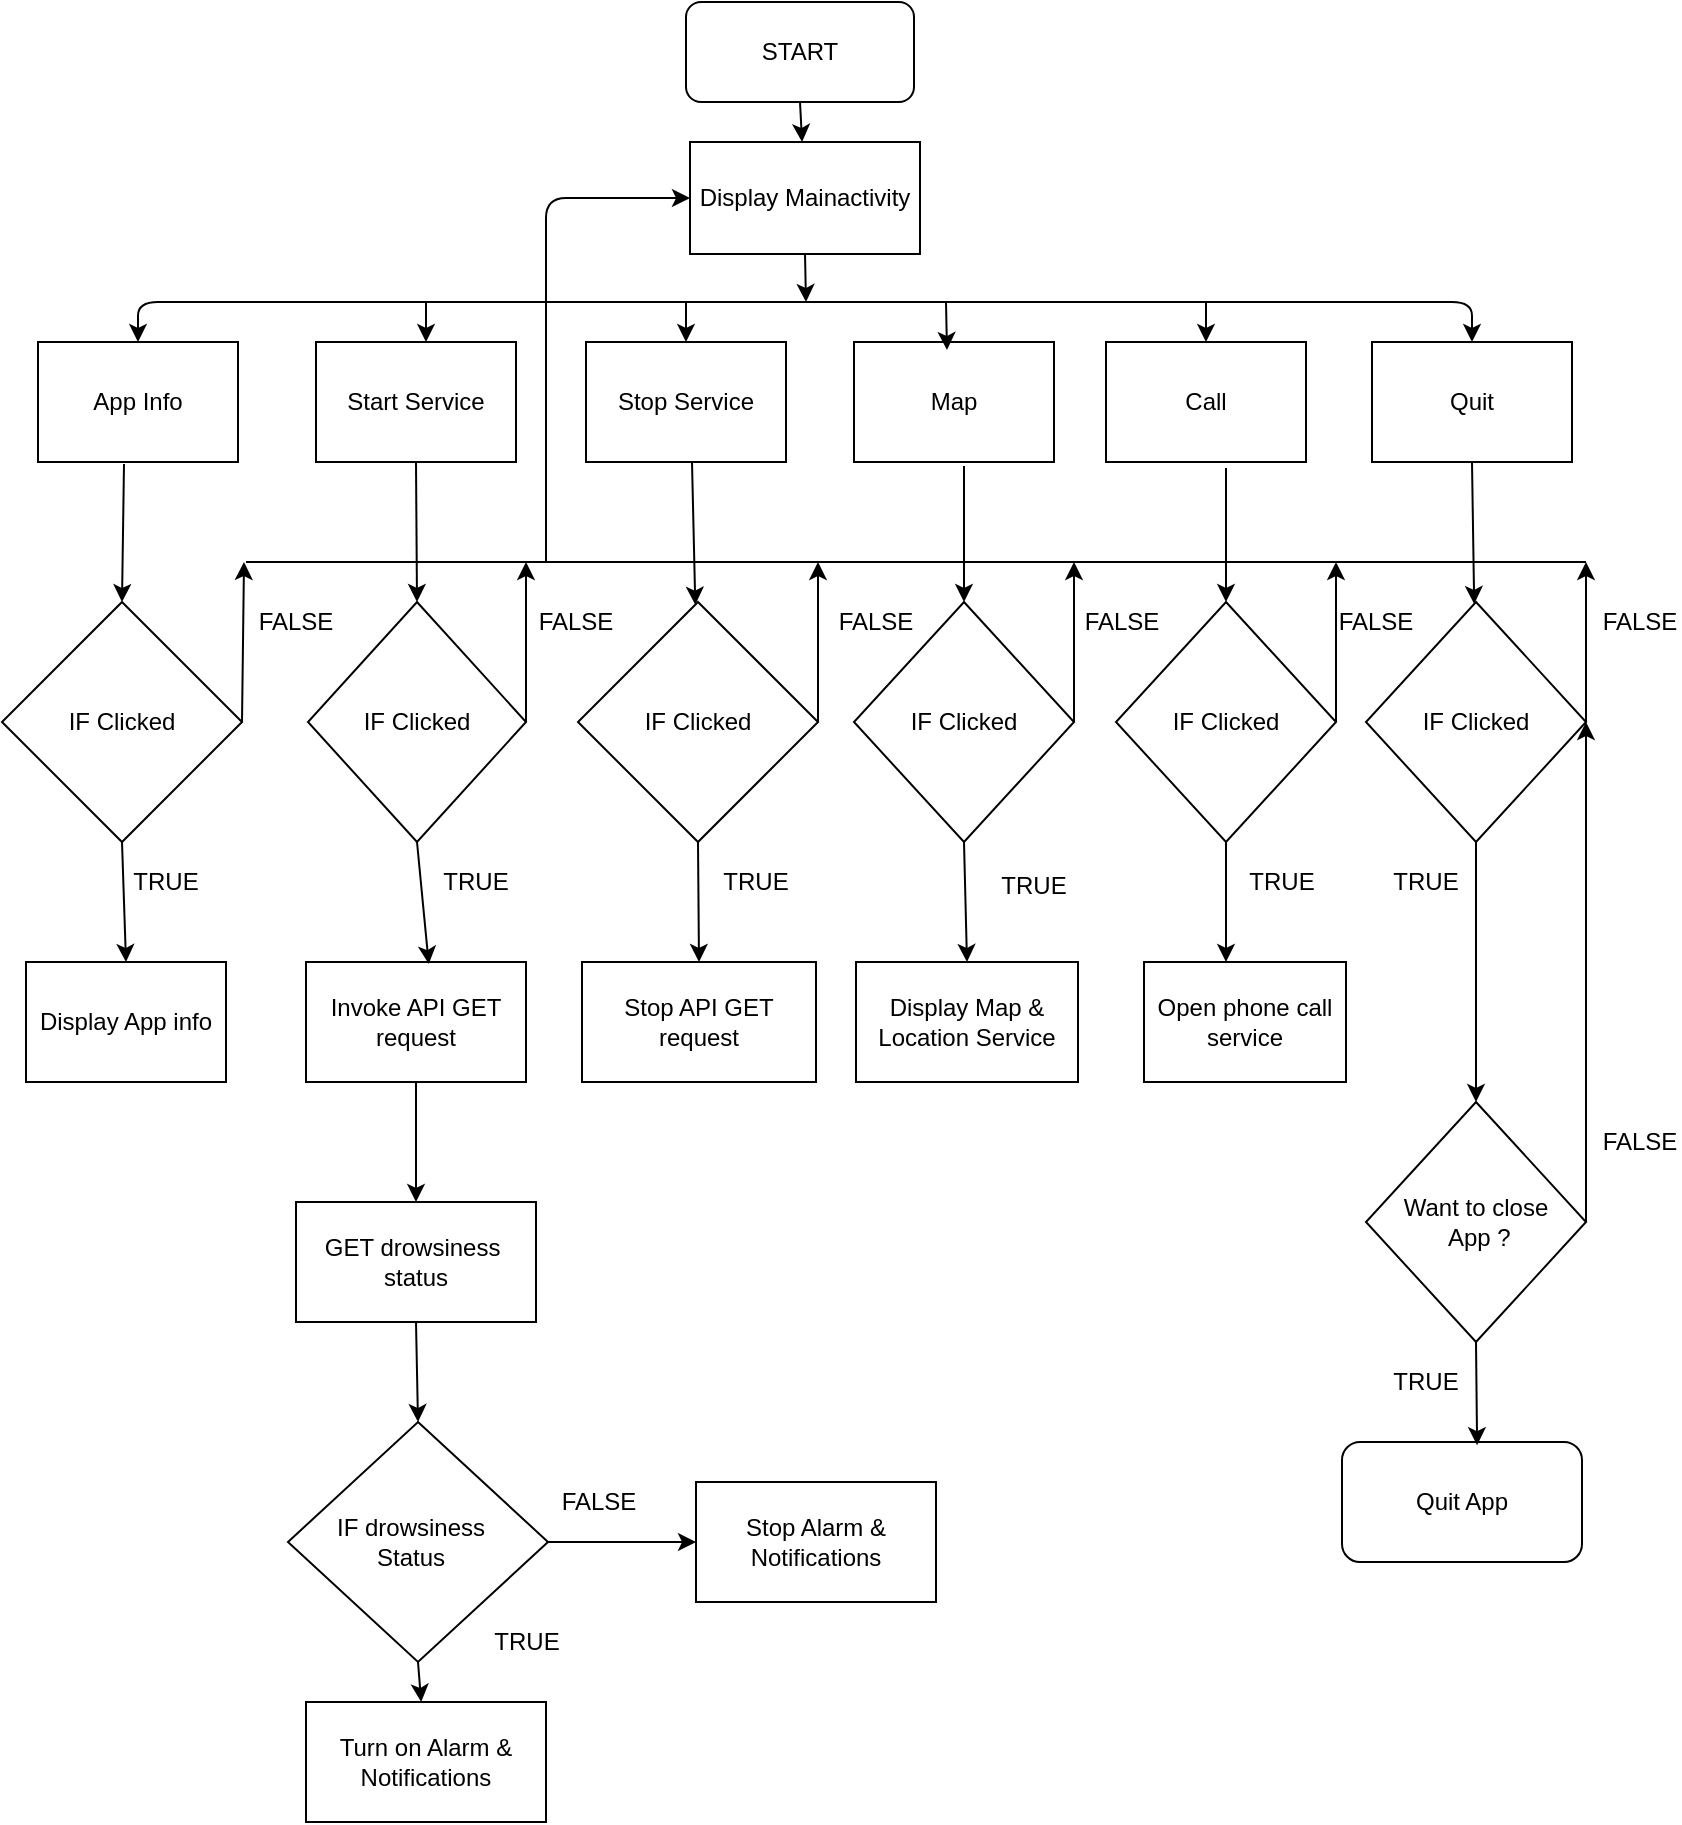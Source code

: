 <mxfile version="14.1.8" type="github">
  <diagram id="T8kElz6zl9y2UDNuJRaN" name="Page-1">
    <mxGraphModel dx="744" dy="430" grid="1" gridSize="10" guides="1" tooltips="1" connect="1" arrows="1" fold="1" page="1" pageScale="1" pageWidth="850" pageHeight="1100" math="0" shadow="0">
      <root>
        <mxCell id="0" />
        <mxCell id="1" parent="0" />
        <mxCell id="hqb7r71HThTkE5SXsh7w-2" value="START&lt;br&gt;" style="rounded=1;whiteSpace=wrap;html=1;" vertex="1" parent="1">
          <mxGeometry x="370" y="40" width="114" height="50" as="geometry" />
        </mxCell>
        <mxCell id="hqb7r71HThTkE5SXsh7w-3" value="App Info" style="rounded=0;whiteSpace=wrap;html=1;" vertex="1" parent="1">
          <mxGeometry x="46" y="210" width="100" height="60" as="geometry" />
        </mxCell>
        <mxCell id="hqb7r71HThTkE5SXsh7w-8" value="Display Mainactivity" style="rounded=0;whiteSpace=wrap;html=1;" vertex="1" parent="1">
          <mxGeometry x="372" y="110" width="115" height="56" as="geometry" />
        </mxCell>
        <mxCell id="hqb7r71HThTkE5SXsh7w-11" value="IF Clicked" style="rhombus;whiteSpace=wrap;html=1;" vertex="1" parent="1">
          <mxGeometry x="28" y="340" width="120" height="120" as="geometry" />
        </mxCell>
        <mxCell id="hqb7r71HThTkE5SXsh7w-15" value="Start Service" style="rounded=0;whiteSpace=wrap;html=1;" vertex="1" parent="1">
          <mxGeometry x="185" y="210" width="100" height="60" as="geometry" />
        </mxCell>
        <mxCell id="hqb7r71HThTkE5SXsh7w-16" value="Stop Service" style="rounded=0;whiteSpace=wrap;html=1;" vertex="1" parent="1">
          <mxGeometry x="320" y="210" width="100" height="60" as="geometry" />
        </mxCell>
        <mxCell id="hqb7r71HThTkE5SXsh7w-17" value="Map" style="rounded=0;whiteSpace=wrap;html=1;" vertex="1" parent="1">
          <mxGeometry x="454" y="210" width="100" height="60" as="geometry" />
        </mxCell>
        <mxCell id="hqb7r71HThTkE5SXsh7w-18" value="Call" style="rounded=0;whiteSpace=wrap;html=1;" vertex="1" parent="1">
          <mxGeometry x="580" y="210" width="100" height="60" as="geometry" />
        </mxCell>
        <mxCell id="hqb7r71HThTkE5SXsh7w-23" value="IF Clicked" style="rhombus;whiteSpace=wrap;html=1;" vertex="1" parent="1">
          <mxGeometry x="181" y="340" width="109" height="120" as="geometry" />
        </mxCell>
        <mxCell id="hqb7r71HThTkE5SXsh7w-24" value="IF Clicked" style="rhombus;whiteSpace=wrap;html=1;" vertex="1" parent="1">
          <mxGeometry x="316" y="340" width="120" height="120" as="geometry" />
        </mxCell>
        <mxCell id="hqb7r71HThTkE5SXsh7w-25" value="IF Clicked" style="rhombus;whiteSpace=wrap;html=1;" vertex="1" parent="1">
          <mxGeometry x="454" y="340" width="110" height="120" as="geometry" />
        </mxCell>
        <mxCell id="hqb7r71HThTkE5SXsh7w-26" value="IF Clicked" style="rhombus;whiteSpace=wrap;html=1;" vertex="1" parent="1">
          <mxGeometry x="585" y="340" width="110" height="120" as="geometry" />
        </mxCell>
        <mxCell id="hqb7r71HThTkE5SXsh7w-27" value="Display App info" style="rounded=0;whiteSpace=wrap;html=1;" vertex="1" parent="1">
          <mxGeometry x="40" y="520" width="100" height="60" as="geometry" />
        </mxCell>
        <mxCell id="hqb7r71HThTkE5SXsh7w-28" value="Invoke API GET request" style="rounded=0;whiteSpace=wrap;html=1;" vertex="1" parent="1">
          <mxGeometry x="180" y="520" width="110" height="60" as="geometry" />
        </mxCell>
        <mxCell id="hqb7r71HThTkE5SXsh7w-29" value="GET drowsiness&amp;nbsp;&lt;br&gt;status" style="rounded=0;whiteSpace=wrap;html=1;" vertex="1" parent="1">
          <mxGeometry x="175" y="640" width="120" height="60" as="geometry" />
        </mxCell>
        <mxCell id="hqb7r71HThTkE5SXsh7w-31" value="" style="rhombus;whiteSpace=wrap;html=1;" vertex="1" parent="1">
          <mxGeometry x="171" y="750" width="130" height="120" as="geometry" />
        </mxCell>
        <mxCell id="hqb7r71HThTkE5SXsh7w-32" value="Turn on Alarm &amp;amp;&lt;br&gt;Notifications" style="rounded=0;whiteSpace=wrap;html=1;" vertex="1" parent="1">
          <mxGeometry x="180" y="890" width="120" height="60" as="geometry" />
        </mxCell>
        <mxCell id="hqb7r71HThTkE5SXsh7w-33" value="IF drowsiness Status&lt;br&gt;" style="text;html=1;strokeColor=none;fillColor=none;align=center;verticalAlign=middle;whiteSpace=wrap;rounded=0;" vertex="1" parent="1">
          <mxGeometry x="185" y="780" width="95" height="60" as="geometry" />
        </mxCell>
        <mxCell id="hqb7r71HThTkE5SXsh7w-34" value="Stop Alarm &amp;amp; Notifications" style="rounded=0;whiteSpace=wrap;html=1;" vertex="1" parent="1">
          <mxGeometry x="375" y="780" width="120" height="60" as="geometry" />
        </mxCell>
        <mxCell id="hqb7r71HThTkE5SXsh7w-37" value="" style="endArrow=classic;html=1;exitX=0.5;exitY=1;exitDx=0;exitDy=0;entryX=0.558;entryY=0.017;entryDx=0;entryDy=0;entryPerimeter=0;" edge="1" parent="1" source="hqb7r71HThTkE5SXsh7w-23" target="hqb7r71HThTkE5SXsh7w-28">
          <mxGeometry width="50" height="50" relative="1" as="geometry">
            <mxPoint x="390" y="520" as="sourcePoint" />
            <mxPoint x="440" y="470" as="targetPoint" />
          </mxGeometry>
        </mxCell>
        <mxCell id="hqb7r71HThTkE5SXsh7w-39" value="" style="endArrow=classic;html=1;exitX=0.5;exitY=1;exitDx=0;exitDy=0;" edge="1" parent="1" source="hqb7r71HThTkE5SXsh7w-28" target="hqb7r71HThTkE5SXsh7w-29">
          <mxGeometry width="50" height="50" relative="1" as="geometry">
            <mxPoint x="260" y="590" as="sourcePoint" />
            <mxPoint x="310" y="540" as="targetPoint" />
          </mxGeometry>
        </mxCell>
        <mxCell id="hqb7r71HThTkE5SXsh7w-40" value="" style="endArrow=classic;html=1;exitX=0.5;exitY=1;exitDx=0;exitDy=0;entryX=0.5;entryY=0;entryDx=0;entryDy=0;" edge="1" parent="1" source="hqb7r71HThTkE5SXsh7w-29" target="hqb7r71HThTkE5SXsh7w-31">
          <mxGeometry width="50" height="50" relative="1" as="geometry">
            <mxPoint x="360" y="690" as="sourcePoint" />
            <mxPoint x="410" y="640" as="targetPoint" />
          </mxGeometry>
        </mxCell>
        <mxCell id="hqb7r71HThTkE5SXsh7w-41" value="" style="endArrow=classic;html=1;exitX=1;exitY=0.5;exitDx=0;exitDy=0;entryX=0;entryY=0.5;entryDx=0;entryDy=0;" edge="1" parent="1" source="hqb7r71HThTkE5SXsh7w-31" target="hqb7r71HThTkE5SXsh7w-34">
          <mxGeometry width="50" height="50" relative="1" as="geometry">
            <mxPoint x="330" y="770" as="sourcePoint" />
            <mxPoint x="370" y="810" as="targetPoint" />
          </mxGeometry>
        </mxCell>
        <mxCell id="hqb7r71HThTkE5SXsh7w-42" value="" style="endArrow=classic;html=1;exitX=0.5;exitY=1;exitDx=0;exitDy=0;" edge="1" parent="1" source="hqb7r71HThTkE5SXsh7w-31" target="hqb7r71HThTkE5SXsh7w-32">
          <mxGeometry width="50" height="50" relative="1" as="geometry">
            <mxPoint x="280" y="820" as="sourcePoint" />
            <mxPoint x="330" y="770" as="targetPoint" />
          </mxGeometry>
        </mxCell>
        <mxCell id="hqb7r71HThTkE5SXsh7w-43" value="" style="endArrow=classic;html=1;exitX=0.5;exitY=1;exitDx=0;exitDy=0;entryX=0.5;entryY=0;entryDx=0;entryDy=0;" edge="1" parent="1" source="hqb7r71HThTkE5SXsh7w-11" target="hqb7r71HThTkE5SXsh7w-27">
          <mxGeometry width="50" height="50" relative="1" as="geometry">
            <mxPoint x="140" y="390" as="sourcePoint" />
            <mxPoint x="190" y="340" as="targetPoint" />
          </mxGeometry>
        </mxCell>
        <mxCell id="hqb7r71HThTkE5SXsh7w-44" value="Stop API GET request" style="rounded=0;whiteSpace=wrap;html=1;" vertex="1" parent="1">
          <mxGeometry x="318" y="520" width="117" height="60" as="geometry" />
        </mxCell>
        <mxCell id="hqb7r71HThTkE5SXsh7w-45" value="" style="endArrow=classic;html=1;exitX=0.5;exitY=1;exitDx=0;exitDy=0;entryX=0.5;entryY=0;entryDx=0;entryDy=0;" edge="1" parent="1" source="hqb7r71HThTkE5SXsh7w-24" target="hqb7r71HThTkE5SXsh7w-44">
          <mxGeometry width="50" height="50" relative="1" as="geometry">
            <mxPoint x="480" y="440" as="sourcePoint" />
            <mxPoint x="530" y="390" as="targetPoint" />
          </mxGeometry>
        </mxCell>
        <mxCell id="hqb7r71HThTkE5SXsh7w-46" value="FALSE" style="text;html=1;align=center;verticalAlign=middle;resizable=0;points=[];autosize=1;" vertex="1" parent="1">
          <mxGeometry x="301" y="780" width="50" height="20" as="geometry" />
        </mxCell>
        <mxCell id="hqb7r71HThTkE5SXsh7w-47" value="TRUE" style="text;html=1;align=center;verticalAlign=middle;resizable=0;points=[];autosize=1;" vertex="1" parent="1">
          <mxGeometry x="265" y="850" width="50" height="20" as="geometry" />
        </mxCell>
        <mxCell id="hqb7r71HThTkE5SXsh7w-48" value="Display Map &amp;amp; Location Service" style="rounded=0;whiteSpace=wrap;html=1;" vertex="1" parent="1">
          <mxGeometry x="455" y="520" width="111" height="60" as="geometry" />
        </mxCell>
        <mxCell id="hqb7r71HThTkE5SXsh7w-49" value="Open phone call service" style="rounded=0;whiteSpace=wrap;html=1;" vertex="1" parent="1">
          <mxGeometry x="599" y="520" width="101" height="60" as="geometry" />
        </mxCell>
        <mxCell id="hqb7r71HThTkE5SXsh7w-52" value="Quit" style="rounded=0;whiteSpace=wrap;html=1;" vertex="1" parent="1">
          <mxGeometry x="713" y="210" width="100" height="60" as="geometry" />
        </mxCell>
        <mxCell id="hqb7r71HThTkE5SXsh7w-54" value="IF Clicked" style="rhombus;whiteSpace=wrap;html=1;" vertex="1" parent="1">
          <mxGeometry x="710" y="340" width="110" height="120" as="geometry" />
        </mxCell>
        <mxCell id="hqb7r71HThTkE5SXsh7w-55" value="Want to close&lt;br&gt;&amp;nbsp;App ?" style="rhombus;whiteSpace=wrap;html=1;" vertex="1" parent="1">
          <mxGeometry x="710" y="590" width="110" height="120" as="geometry" />
        </mxCell>
        <mxCell id="hqb7r71HThTkE5SXsh7w-58" value="Quit App" style="rounded=1;whiteSpace=wrap;html=1;" vertex="1" parent="1">
          <mxGeometry x="698" y="760" width="120" height="60" as="geometry" />
        </mxCell>
        <mxCell id="hqb7r71HThTkE5SXsh7w-69" value="" style="endArrow=classic;html=1;entryX=0;entryY=0.5;entryDx=0;entryDy=0;" edge="1" parent="1" target="hqb7r71HThTkE5SXsh7w-8">
          <mxGeometry width="50" height="50" relative="1" as="geometry">
            <mxPoint x="300" y="320" as="sourcePoint" />
            <mxPoint x="304" y="160" as="targetPoint" />
            <Array as="points">
              <mxPoint x="300" y="138" />
            </Array>
          </mxGeometry>
        </mxCell>
        <mxCell id="hqb7r71HThTkE5SXsh7w-70" value="" style="endArrow=none;html=1;" edge="1" parent="1">
          <mxGeometry width="50" height="50" relative="1" as="geometry">
            <mxPoint x="150" y="320" as="sourcePoint" />
            <mxPoint x="820" y="320" as="targetPoint" />
          </mxGeometry>
        </mxCell>
        <mxCell id="hqb7r71HThTkE5SXsh7w-71" value="" style="endArrow=classic;html=1;exitX=1;exitY=0.5;exitDx=0;exitDy=0;" edge="1" parent="1" source="hqb7r71HThTkE5SXsh7w-11">
          <mxGeometry width="50" height="50" relative="1" as="geometry">
            <mxPoint x="150" y="390" as="sourcePoint" />
            <mxPoint x="149" y="320" as="targetPoint" />
          </mxGeometry>
        </mxCell>
        <mxCell id="hqb7r71HThTkE5SXsh7w-72" value="" style="endArrow=classic;html=1;exitX=1;exitY=0.5;exitDx=0;exitDy=0;" edge="1" parent="1" source="hqb7r71HThTkE5SXsh7w-24">
          <mxGeometry width="50" height="50" relative="1" as="geometry">
            <mxPoint x="288" y="398" as="sourcePoint" />
            <mxPoint x="436" y="320" as="targetPoint" />
          </mxGeometry>
        </mxCell>
        <mxCell id="hqb7r71HThTkE5SXsh7w-73" value="" style="endArrow=classic;html=1;exitX=1;exitY=0.5;exitDx=0;exitDy=0;" edge="1" parent="1" source="hqb7r71HThTkE5SXsh7w-23">
          <mxGeometry width="50" height="50" relative="1" as="geometry">
            <mxPoint x="446" y="410" as="sourcePoint" />
            <mxPoint x="290" y="320" as="targetPoint" />
          </mxGeometry>
        </mxCell>
        <mxCell id="hqb7r71HThTkE5SXsh7w-76" value="" style="endArrow=classic;html=1;exitX=1;exitY=0.5;exitDx=0;exitDy=0;" edge="1" parent="1" source="hqb7r71HThTkE5SXsh7w-25">
          <mxGeometry width="50" height="50" relative="1" as="geometry">
            <mxPoint x="446" y="410" as="sourcePoint" />
            <mxPoint x="564" y="320" as="targetPoint" />
          </mxGeometry>
        </mxCell>
        <mxCell id="hqb7r71HThTkE5SXsh7w-77" value="" style="endArrow=classic;html=1;exitX=1;exitY=0.5;exitDx=0;exitDy=0;" edge="1" parent="1" source="hqb7r71HThTkE5SXsh7w-54">
          <mxGeometry width="50" height="50" relative="1" as="geometry">
            <mxPoint x="693" y="400" as="sourcePoint" />
            <mxPoint x="820" y="320" as="targetPoint" />
          </mxGeometry>
        </mxCell>
        <mxCell id="hqb7r71HThTkE5SXsh7w-79" value="" style="endArrow=classic;html=1;exitX=1;exitY=0.5;exitDx=0;exitDy=0;" edge="1" parent="1" source="hqb7r71HThTkE5SXsh7w-26">
          <mxGeometry width="50" height="50" relative="1" as="geometry">
            <mxPoint x="695" y="400" as="sourcePoint" />
            <mxPoint x="695" y="320" as="targetPoint" />
          </mxGeometry>
        </mxCell>
        <mxCell id="hqb7r71HThTkE5SXsh7w-82" value="" style="endArrow=classic;html=1;exitX=1;exitY=0.5;exitDx=0;exitDy=0;" edge="1" parent="1">
          <mxGeometry width="50" height="50" relative="1" as="geometry">
            <mxPoint x="820" y="650" as="sourcePoint" />
            <mxPoint x="820" y="400" as="targetPoint" />
          </mxGeometry>
        </mxCell>
        <mxCell id="hqb7r71HThTkE5SXsh7w-86" value="" style="endArrow=classic;html=1;exitX=0.5;exitY=1;exitDx=0;exitDy=0;entryX=0.563;entryY=0.027;entryDx=0;entryDy=0;entryPerimeter=0;" edge="1" parent="1" source="hqb7r71HThTkE5SXsh7w-55" target="hqb7r71HThTkE5SXsh7w-58">
          <mxGeometry width="50" height="50" relative="1" as="geometry">
            <mxPoint x="690" y="770" as="sourcePoint" />
            <mxPoint x="740" y="720" as="targetPoint" />
          </mxGeometry>
        </mxCell>
        <mxCell id="hqb7r71HThTkE5SXsh7w-89" value="" style="endArrow=classic;html=1;exitX=0.43;exitY=1.017;exitDx=0;exitDy=0;exitPerimeter=0;entryX=0.5;entryY=0;entryDx=0;entryDy=0;" edge="1" parent="1" source="hqb7r71HThTkE5SXsh7w-3" target="hqb7r71HThTkE5SXsh7w-11">
          <mxGeometry width="50" height="50" relative="1" as="geometry">
            <mxPoint x="50" y="350" as="sourcePoint" />
            <mxPoint x="100" y="300" as="targetPoint" />
          </mxGeometry>
        </mxCell>
        <mxCell id="hqb7r71HThTkE5SXsh7w-90" value="" style="endArrow=classic;html=1;exitX=0.5;exitY=1;exitDx=0;exitDy=0;entryX=0.5;entryY=0;entryDx=0;entryDy=0;" edge="1" parent="1" source="hqb7r71HThTkE5SXsh7w-15" target="hqb7r71HThTkE5SXsh7w-23">
          <mxGeometry width="50" height="50" relative="1" as="geometry">
            <mxPoint x="180" y="360" as="sourcePoint" />
            <mxPoint x="230" y="310" as="targetPoint" />
          </mxGeometry>
        </mxCell>
        <mxCell id="hqb7r71HThTkE5SXsh7w-91" value="" style="endArrow=classic;html=1;" edge="1" parent="1" target="hqb7r71HThTkE5SXsh7w-24">
          <mxGeometry width="50" height="50" relative="1" as="geometry">
            <mxPoint x="373" y="270" as="sourcePoint" />
            <mxPoint x="245.5" y="350" as="targetPoint" />
          </mxGeometry>
        </mxCell>
        <mxCell id="hqb7r71HThTkE5SXsh7w-92" value="" style="endArrow=classic;html=1;entryX=0.5;entryY=0;entryDx=0;entryDy=0;" edge="1" parent="1" target="hqb7r71HThTkE5SXsh7w-25">
          <mxGeometry width="50" height="50" relative="1" as="geometry">
            <mxPoint x="509" y="272" as="sourcePoint" />
            <mxPoint x="540" y="280" as="targetPoint" />
          </mxGeometry>
        </mxCell>
        <mxCell id="hqb7r71HThTkE5SXsh7w-93" value="" style="endArrow=classic;html=1;exitX=0.6;exitY=1.05;exitDx=0;exitDy=0;exitPerimeter=0;" edge="1" parent="1" source="hqb7r71HThTkE5SXsh7w-18" target="hqb7r71HThTkE5SXsh7w-26">
          <mxGeometry width="50" height="50" relative="1" as="geometry">
            <mxPoint x="255" y="290" as="sourcePoint" />
            <mxPoint x="255.5" y="360" as="targetPoint" />
          </mxGeometry>
        </mxCell>
        <mxCell id="hqb7r71HThTkE5SXsh7w-94" value="" style="endArrow=classic;html=1;exitX=0.5;exitY=1;exitDx=0;exitDy=0;" edge="1" parent="1" source="hqb7r71HThTkE5SXsh7w-52" target="hqb7r71HThTkE5SXsh7w-54">
          <mxGeometry width="50" height="50" relative="1" as="geometry">
            <mxPoint x="265" y="300" as="sourcePoint" />
            <mxPoint x="265.5" y="370" as="targetPoint" />
          </mxGeometry>
        </mxCell>
        <mxCell id="hqb7r71HThTkE5SXsh7w-95" value="" style="endArrow=classic;html=1;exitX=0.5;exitY=1;exitDx=0;exitDy=0;" edge="1" parent="1" source="hqb7r71HThTkE5SXsh7w-54" target="hqb7r71HThTkE5SXsh7w-55">
          <mxGeometry width="50" height="50" relative="1" as="geometry">
            <mxPoint x="740" y="540" as="sourcePoint" />
            <mxPoint x="790" y="490" as="targetPoint" />
          </mxGeometry>
        </mxCell>
        <mxCell id="hqb7r71HThTkE5SXsh7w-96" value="TRUE" style="text;html=1;strokeColor=none;fillColor=none;align=center;verticalAlign=middle;whiteSpace=wrap;rounded=0;" vertex="1" parent="1">
          <mxGeometry x="720" y="720" width="40" height="20" as="geometry" />
        </mxCell>
        <mxCell id="hqb7r71HThTkE5SXsh7w-97" value="FALSE" style="text;html=1;strokeColor=none;fillColor=none;align=center;verticalAlign=middle;whiteSpace=wrap;rounded=0;" vertex="1" parent="1">
          <mxGeometry x="155" y="340" width="40" height="20" as="geometry" />
        </mxCell>
        <mxCell id="hqb7r71HThTkE5SXsh7w-98" value="FALSE" style="text;html=1;strokeColor=none;fillColor=none;align=center;verticalAlign=middle;whiteSpace=wrap;rounded=0;" vertex="1" parent="1">
          <mxGeometry x="445" y="340" width="40" height="20" as="geometry" />
        </mxCell>
        <mxCell id="hqb7r71HThTkE5SXsh7w-99" value="FALSE" style="text;html=1;strokeColor=none;fillColor=none;align=center;verticalAlign=middle;whiteSpace=wrap;rounded=0;" vertex="1" parent="1">
          <mxGeometry x="295" y="340" width="40" height="20" as="geometry" />
        </mxCell>
        <mxCell id="hqb7r71HThTkE5SXsh7w-100" value="FALSE" style="text;html=1;strokeColor=none;fillColor=none;align=center;verticalAlign=middle;whiteSpace=wrap;rounded=0;" vertex="1" parent="1">
          <mxGeometry x="568" y="340" width="40" height="20" as="geometry" />
        </mxCell>
        <mxCell id="hqb7r71HThTkE5SXsh7w-101" value="FALSE" style="text;html=1;strokeColor=none;fillColor=none;align=center;verticalAlign=middle;whiteSpace=wrap;rounded=0;" vertex="1" parent="1">
          <mxGeometry x="695" y="340" width="40" height="20" as="geometry" />
        </mxCell>
        <mxCell id="hqb7r71HThTkE5SXsh7w-102" value="FALSE" style="text;html=1;strokeColor=none;fillColor=none;align=center;verticalAlign=middle;whiteSpace=wrap;rounded=0;" vertex="1" parent="1">
          <mxGeometry x="827" y="340" width="40" height="20" as="geometry" />
        </mxCell>
        <mxCell id="hqb7r71HThTkE5SXsh7w-103" value="FALSE" style="text;html=1;strokeColor=none;fillColor=none;align=center;verticalAlign=middle;whiteSpace=wrap;rounded=0;" vertex="1" parent="1">
          <mxGeometry x="827" y="600" width="40" height="20" as="geometry" />
        </mxCell>
        <mxCell id="hqb7r71HThTkE5SXsh7w-104" value="TRUE" style="text;html=1;strokeColor=none;fillColor=none;align=center;verticalAlign=middle;whiteSpace=wrap;rounded=0;" vertex="1" parent="1">
          <mxGeometry x="90" y="470" width="40" height="20" as="geometry" />
        </mxCell>
        <mxCell id="hqb7r71HThTkE5SXsh7w-105" value="TRUE" style="text;html=1;strokeColor=none;fillColor=none;align=center;verticalAlign=middle;whiteSpace=wrap;rounded=0;" vertex="1" parent="1">
          <mxGeometry x="245" y="470" width="40" height="20" as="geometry" />
        </mxCell>
        <mxCell id="hqb7r71HThTkE5SXsh7w-106" value="TRUE" style="text;html=1;strokeColor=none;fillColor=none;align=center;verticalAlign=middle;whiteSpace=wrap;rounded=0;" vertex="1" parent="1">
          <mxGeometry x="385" y="470" width="40" height="20" as="geometry" />
        </mxCell>
        <mxCell id="hqb7r71HThTkE5SXsh7w-107" value="TRUE" style="text;html=1;strokeColor=none;fillColor=none;align=center;verticalAlign=middle;whiteSpace=wrap;rounded=0;" vertex="1" parent="1">
          <mxGeometry x="524" y="472" width="40" height="20" as="geometry" />
        </mxCell>
        <mxCell id="hqb7r71HThTkE5SXsh7w-108" value="" style="endArrow=classic;html=1;exitX=0.5;exitY=1;exitDx=0;exitDy=0;entryX=0.5;entryY=0;entryDx=0;entryDy=0;" edge="1" parent="1" source="hqb7r71HThTkE5SXsh7w-25" target="hqb7r71HThTkE5SXsh7w-48">
          <mxGeometry width="50" height="50" relative="1" as="geometry">
            <mxPoint x="386" y="470" as="sourcePoint" />
            <mxPoint x="386.5" y="530" as="targetPoint" />
          </mxGeometry>
        </mxCell>
        <mxCell id="hqb7r71HThTkE5SXsh7w-109" value="" style="endArrow=classic;html=1;exitX=0.5;exitY=1;exitDx=0;exitDy=0;" edge="1" parent="1" source="hqb7r71HThTkE5SXsh7w-26">
          <mxGeometry width="50" height="50" relative="1" as="geometry">
            <mxPoint x="396" y="480" as="sourcePoint" />
            <mxPoint x="640" y="520" as="targetPoint" />
          </mxGeometry>
        </mxCell>
        <mxCell id="hqb7r71HThTkE5SXsh7w-110" value="TRUE" style="text;html=1;strokeColor=none;fillColor=none;align=center;verticalAlign=middle;whiteSpace=wrap;rounded=0;" vertex="1" parent="1">
          <mxGeometry x="648" y="470" width="40" height="20" as="geometry" />
        </mxCell>
        <mxCell id="hqb7r71HThTkE5SXsh7w-113" value="" style="endArrow=classic;startArrow=classic;html=1;exitX=0.5;exitY=0;exitDx=0;exitDy=0;entryX=0.5;entryY=0;entryDx=0;entryDy=0;" edge="1" parent="1" source="hqb7r71HThTkE5SXsh7w-3" target="hqb7r71HThTkE5SXsh7w-52">
          <mxGeometry width="50" height="50" relative="1" as="geometry">
            <mxPoint x="120" y="200" as="sourcePoint" />
            <mxPoint x="770" y="180" as="targetPoint" />
            <Array as="points">
              <mxPoint x="96" y="190" />
              <mxPoint x="420" y="190" />
              <mxPoint x="680" y="190" />
              <mxPoint x="763" y="190" />
            </Array>
          </mxGeometry>
        </mxCell>
        <mxCell id="hqb7r71HThTkE5SXsh7w-115" value="" style="endArrow=classic;html=1;exitX=0.5;exitY=1;exitDx=0;exitDy=0;" edge="1" parent="1" source="hqb7r71HThTkE5SXsh7w-8">
          <mxGeometry width="50" height="50" relative="1" as="geometry">
            <mxPoint x="420" y="210" as="sourcePoint" />
            <mxPoint x="430" y="190" as="targetPoint" />
          </mxGeometry>
        </mxCell>
        <mxCell id="hqb7r71HThTkE5SXsh7w-117" value="" style="endArrow=classic;html=1;" edge="1" parent="1" target="hqb7r71HThTkE5SXsh7w-16">
          <mxGeometry width="50" height="50" relative="1" as="geometry">
            <mxPoint x="370" y="190" as="sourcePoint" />
            <mxPoint x="340.5" y="204" as="targetPoint" />
          </mxGeometry>
        </mxCell>
        <mxCell id="hqb7r71HThTkE5SXsh7w-118" value="" style="endArrow=classic;html=1;exitX=0.5;exitY=1;exitDx=0;exitDy=0;" edge="1" parent="1">
          <mxGeometry width="50" height="50" relative="1" as="geometry">
            <mxPoint x="500" y="190" as="sourcePoint" />
            <mxPoint x="500.5" y="214" as="targetPoint" />
          </mxGeometry>
        </mxCell>
        <mxCell id="hqb7r71HThTkE5SXsh7w-119" value="" style="endArrow=classic;html=1;entryX=0.5;entryY=0;entryDx=0;entryDy=0;" edge="1" parent="1" target="hqb7r71HThTkE5SXsh7w-18">
          <mxGeometry width="50" height="50" relative="1" as="geometry">
            <mxPoint x="630" y="190" as="sourcePoint" />
            <mxPoint x="610.5" y="224" as="targetPoint" />
          </mxGeometry>
        </mxCell>
        <mxCell id="hqb7r71HThTkE5SXsh7w-123" value="" style="endArrow=classic;html=1;" edge="1" parent="1">
          <mxGeometry width="50" height="50" relative="1" as="geometry">
            <mxPoint x="240" y="190" as="sourcePoint" />
            <mxPoint x="240" y="210" as="targetPoint" />
          </mxGeometry>
        </mxCell>
        <mxCell id="hqb7r71HThTkE5SXsh7w-125" value="" style="endArrow=classic;html=1;exitX=0.5;exitY=1;exitDx=0;exitDy=0;" edge="1" parent="1" source="hqb7r71HThTkE5SXsh7w-2" target="hqb7r71HThTkE5SXsh7w-8">
          <mxGeometry width="50" height="50" relative="1" as="geometry">
            <mxPoint x="350" y="100" as="sourcePoint" />
            <mxPoint x="350.5" y="124" as="targetPoint" />
          </mxGeometry>
        </mxCell>
        <mxCell id="hqb7r71HThTkE5SXsh7w-126" value="TRUE" style="text;html=1;strokeColor=none;fillColor=none;align=center;verticalAlign=middle;whiteSpace=wrap;rounded=0;" vertex="1" parent="1">
          <mxGeometry x="720" y="470" width="40" height="20" as="geometry" />
        </mxCell>
      </root>
    </mxGraphModel>
  </diagram>
</mxfile>
